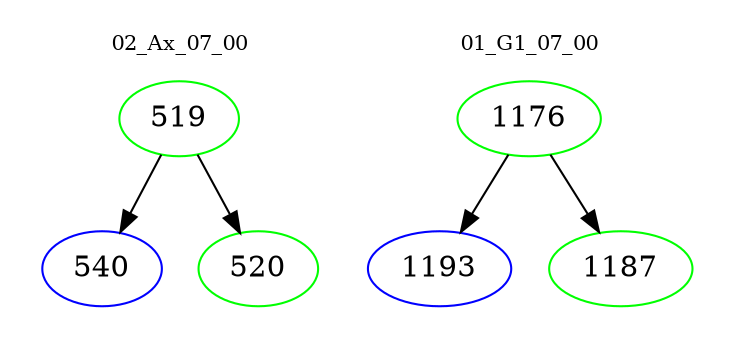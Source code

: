 digraph{
subgraph cluster_0 {
color = white
label = "02_Ax_07_00";
fontsize=10;
T0_519 [label="519", color="green"]
T0_519 -> T0_540 [color="black"]
T0_540 [label="540", color="blue"]
T0_519 -> T0_520 [color="black"]
T0_520 [label="520", color="green"]
}
subgraph cluster_1 {
color = white
label = "01_G1_07_00";
fontsize=10;
T1_1176 [label="1176", color="green"]
T1_1176 -> T1_1193 [color="black"]
T1_1193 [label="1193", color="blue"]
T1_1176 -> T1_1187 [color="black"]
T1_1187 [label="1187", color="green"]
}
}
